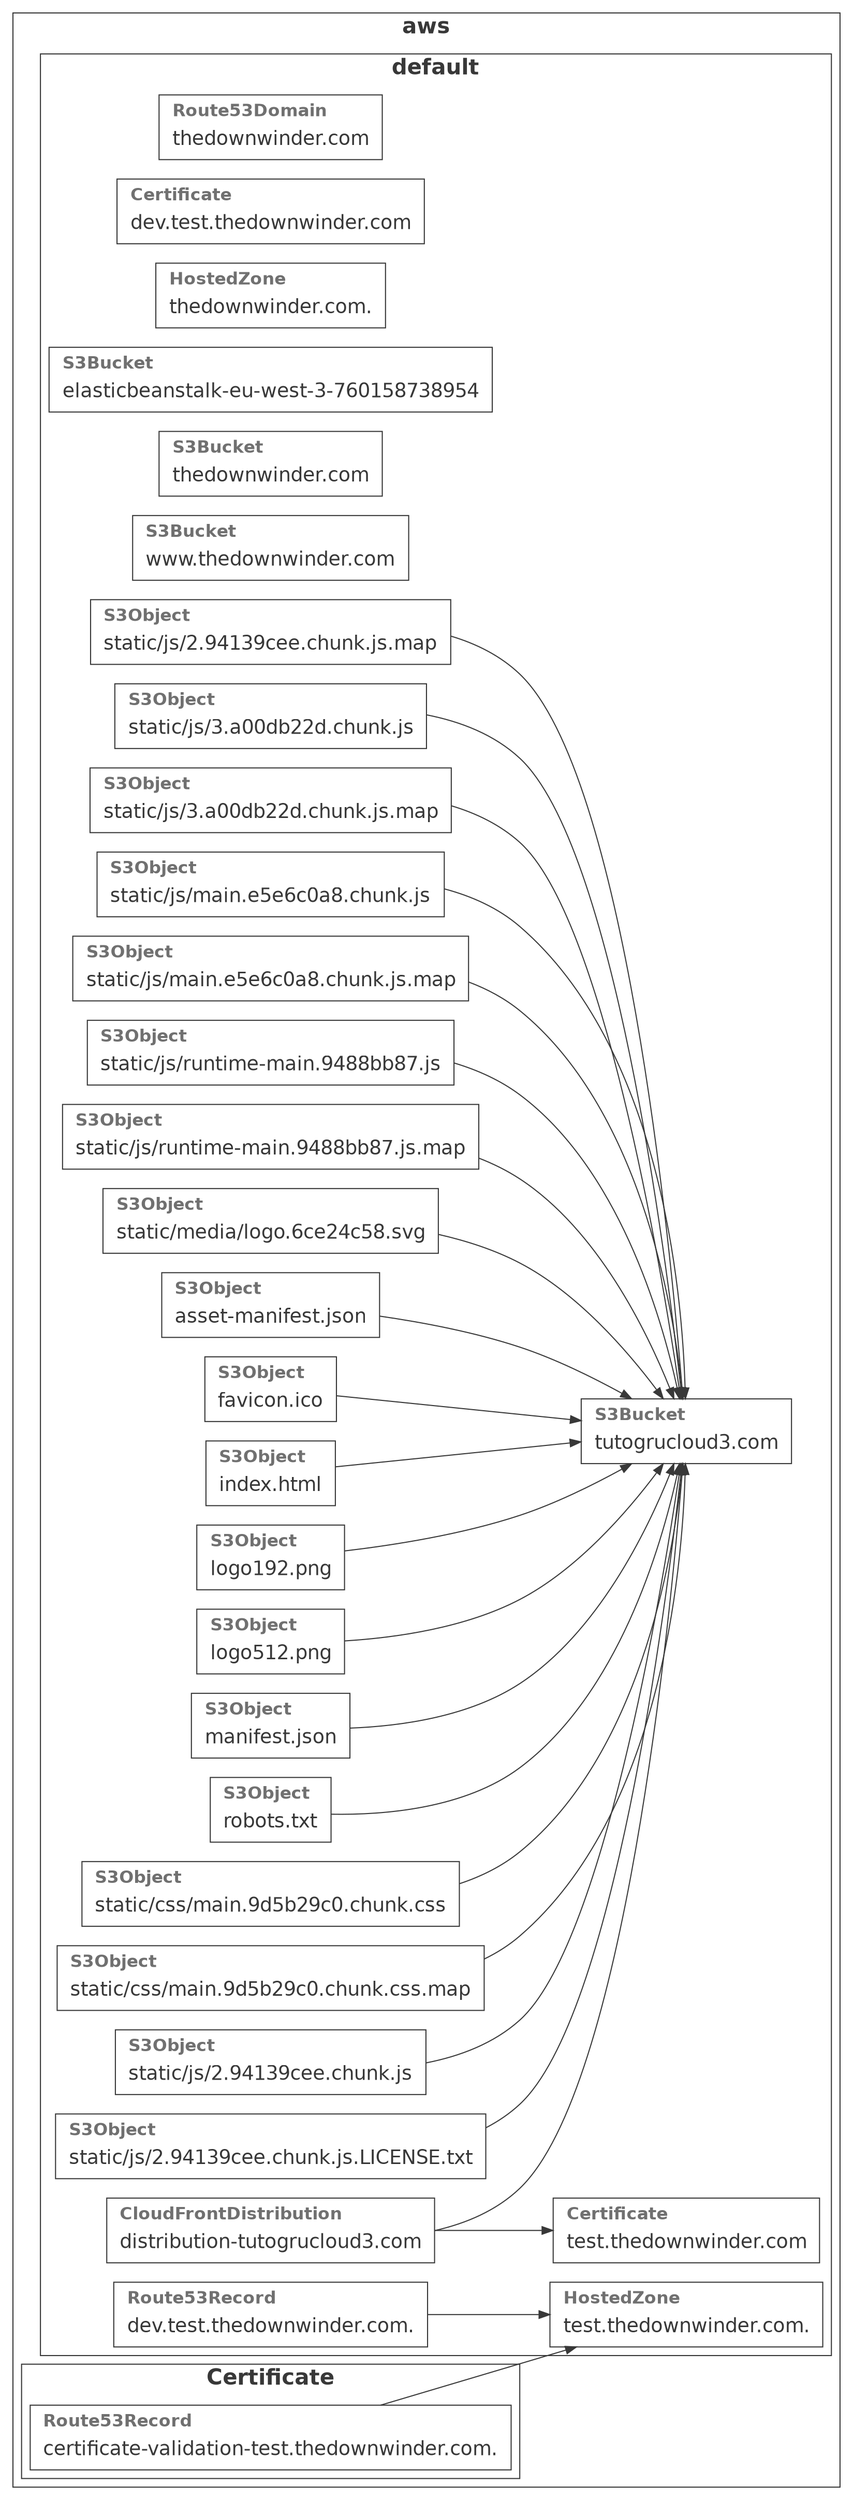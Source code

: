 digraph graphname {
  rankdir=LR; 
  subgraph "cluster_aws" {
          fontname=Helvetica
          color="#383838"
          label=<<FONT color='#383838' POINT-SIZE="20"><B>aws</B></FONT>>;
          node [shape=box fontname=Helvetica color="#383838"]
          subgraph "cluster_aws_default" {
            fontname=Helvetica
            color="#383838"
            label=<<FONT color='#383838' POINT-SIZE="20"><B>default</B></FONT>>;
            node [shape=box fontname=Helvetica color="#383838"]
            "Route53Domain::default::thedownwinder.com" [label=<
  <table color='#383838' border="0">
     <tr><td align="text"><FONT color='#707070' POINT-SIZE="16"><B>Route53Domain</B></FONT><br align="left" /></td></tr>
     <tr><td align="text"><FONT color='#383838' POINT-SIZE="18">thedownwinder.com</FONT><br align="left" /></td></tr>
  </table>>];

"Certificate::default::arn:aws:acm:us-east-1:760158738954:certificate/7af96fef-b9e0-4ea9-92a2-61434729a1e3" [label=<
  <table color='#383838' border="0">
     <tr><td align="text"><FONT color='#707070' POINT-SIZE="16"><B>Certificate</B></FONT><br align="left" /></td></tr>
     <tr><td align="text"><FONT color='#383838' POINT-SIZE="18">dev.test.thedownwinder.com</FONT><br align="left" /></td></tr>
  </table>>];

"Certificate::default::arn:aws:acm:us-east-1:760158738954:certificate/b69c35b8-2bd7-4443-957b-f1c508347408" [label=<
  <table color='#383838' border="0">
     <tr><td align="text"><FONT color='#707070' POINT-SIZE="16"><B>Certificate</B></FONT><br align="left" /></td></tr>
     <tr><td align="text"><FONT color='#383838' POINT-SIZE="18">test.thedownwinder.com</FONT><br align="left" /></td></tr>
  </table>>];

"HostedZone::default::/hostedzone/Z001297822CXKC39ZS4I3" [label=<
  <table color='#383838' border="0">
     <tr><td align="text"><FONT color='#707070' POINT-SIZE="16"><B>HostedZone</B></FONT><br align="left" /></td></tr>
     <tr><td align="text"><FONT color='#383838' POINT-SIZE="18">thedownwinder.com.</FONT><br align="left" /></td></tr>
  </table>>];

"HostedZone::default::/hostedzone/Z020753517XIHYCCGLWF9" [label=<
  <table color='#383838' border="0">
     <tr><td align="text"><FONT color='#707070' POINT-SIZE="16"><B>HostedZone</B></FONT><br align="left" /></td></tr>
     <tr><td align="text"><FONT color='#383838' POINT-SIZE="18">test.thedownwinder.com.</FONT><br align="left" /></td></tr>
  </table>>];

"S3Bucket::default::elasticbeanstalk-eu-west-3-760158738954" [label=<
  <table color='#383838' border="0">
     <tr><td align="text"><FONT color='#707070' POINT-SIZE="16"><B>S3Bucket</B></FONT><br align="left" /></td></tr>
     <tr><td align="text"><FONT color='#383838' POINT-SIZE="18">elasticbeanstalk-eu-west-3-760158738954</FONT><br align="left" /></td></tr>
  </table>>];

"S3Bucket::default::thedownwinder.com" [label=<
  <table color='#383838' border="0">
     <tr><td align="text"><FONT color='#707070' POINT-SIZE="16"><B>S3Bucket</B></FONT><br align="left" /></td></tr>
     <tr><td align="text"><FONT color='#383838' POINT-SIZE="18">thedownwinder.com</FONT><br align="left" /></td></tr>
  </table>>];

"S3Bucket::default::tutogrucloud3.com" [label=<
  <table color='#383838' border="0">
     <tr><td align="text"><FONT color='#707070' POINT-SIZE="16"><B>S3Bucket</B></FONT><br align="left" /></td></tr>
     <tr><td align="text"><FONT color='#383838' POINT-SIZE="18">tutogrucloud3.com</FONT><br align="left" /></td></tr>
  </table>>];

"S3Bucket::default::www.thedownwinder.com" [label=<
  <table color='#383838' border="0">
     <tr><td align="text"><FONT color='#707070' POINT-SIZE="16"><B>S3Bucket</B></FONT><br align="left" /></td></tr>
     <tr><td align="text"><FONT color='#383838' POINT-SIZE="18">www.thedownwinder.com</FONT><br align="left" /></td></tr>
  </table>>];

"S3Object::default::asset-manifest.json" [label=<
  <table color='#383838' border="0">
     <tr><td align="text"><FONT color='#707070' POINT-SIZE="16"><B>S3Object</B></FONT><br align="left" /></td></tr>
     <tr><td align="text"><FONT color='#383838' POINT-SIZE="18">asset-manifest.json</FONT><br align="left" /></td></tr>
  </table>>];

"S3Object::default::favicon.ico" [label=<
  <table color='#383838' border="0">
     <tr><td align="text"><FONT color='#707070' POINT-SIZE="16"><B>S3Object</B></FONT><br align="left" /></td></tr>
     <tr><td align="text"><FONT color='#383838' POINT-SIZE="18">favicon.ico</FONT><br align="left" /></td></tr>
  </table>>];

"S3Object::default::index.html" [label=<
  <table color='#383838' border="0">
     <tr><td align="text"><FONT color='#707070' POINT-SIZE="16"><B>S3Object</B></FONT><br align="left" /></td></tr>
     <tr><td align="text"><FONT color='#383838' POINT-SIZE="18">index.html</FONT><br align="left" /></td></tr>
  </table>>];

"S3Object::default::logo192.png" [label=<
  <table color='#383838' border="0">
     <tr><td align="text"><FONT color='#707070' POINT-SIZE="16"><B>S3Object</B></FONT><br align="left" /></td></tr>
     <tr><td align="text"><FONT color='#383838' POINT-SIZE="18">logo192.png</FONT><br align="left" /></td></tr>
  </table>>];

"S3Object::default::logo512.png" [label=<
  <table color='#383838' border="0">
     <tr><td align="text"><FONT color='#707070' POINT-SIZE="16"><B>S3Object</B></FONT><br align="left" /></td></tr>
     <tr><td align="text"><FONT color='#383838' POINT-SIZE="18">logo512.png</FONT><br align="left" /></td></tr>
  </table>>];

"S3Object::default::manifest.json" [label=<
  <table color='#383838' border="0">
     <tr><td align="text"><FONT color='#707070' POINT-SIZE="16"><B>S3Object</B></FONT><br align="left" /></td></tr>
     <tr><td align="text"><FONT color='#383838' POINT-SIZE="18">manifest.json</FONT><br align="left" /></td></tr>
  </table>>];

"S3Object::default::robots.txt" [label=<
  <table color='#383838' border="0">
     <tr><td align="text"><FONT color='#707070' POINT-SIZE="16"><B>S3Object</B></FONT><br align="left" /></td></tr>
     <tr><td align="text"><FONT color='#383838' POINT-SIZE="18">robots.txt</FONT><br align="left" /></td></tr>
  </table>>];

"S3Object::default::static/css/main.9d5b29c0.chunk.css" [label=<
  <table color='#383838' border="0">
     <tr><td align="text"><FONT color='#707070' POINT-SIZE="16"><B>S3Object</B></FONT><br align="left" /></td></tr>
     <tr><td align="text"><FONT color='#383838' POINT-SIZE="18">static/css/main.9d5b29c0.chunk.css</FONT><br align="left" /></td></tr>
  </table>>];

"S3Object::default::static/css/main.9d5b29c0.chunk.css.map" [label=<
  <table color='#383838' border="0">
     <tr><td align="text"><FONT color='#707070' POINT-SIZE="16"><B>S3Object</B></FONT><br align="left" /></td></tr>
     <tr><td align="text"><FONT color='#383838' POINT-SIZE="18">static/css/main.9d5b29c0.chunk.css.map</FONT><br align="left" /></td></tr>
  </table>>];

"S3Object::default::static/js/2.94139cee.chunk.js" [label=<
  <table color='#383838' border="0">
     <tr><td align="text"><FONT color='#707070' POINT-SIZE="16"><B>S3Object</B></FONT><br align="left" /></td></tr>
     <tr><td align="text"><FONT color='#383838' POINT-SIZE="18">static/js/2.94139cee.chunk.js</FONT><br align="left" /></td></tr>
  </table>>];

"S3Object::default::static/js/2.94139cee.chunk.js.LICENSE.txt" [label=<
  <table color='#383838' border="0">
     <tr><td align="text"><FONT color='#707070' POINT-SIZE="16"><B>S3Object</B></FONT><br align="left" /></td></tr>
     <tr><td align="text"><FONT color='#383838' POINT-SIZE="18">static/js/2.94139cee.chunk.js.LICENSE.txt</FONT><br align="left" /></td></tr>
  </table>>];

"S3Object::default::static/js/2.94139cee.chunk.js.map" [label=<
  <table color='#383838' border="0">
     <tr><td align="text"><FONT color='#707070' POINT-SIZE="16"><B>S3Object</B></FONT><br align="left" /></td></tr>
     <tr><td align="text"><FONT color='#383838' POINT-SIZE="18">static/js/2.94139cee.chunk.js.map</FONT><br align="left" /></td></tr>
  </table>>];

"S3Object::default::static/js/3.a00db22d.chunk.js" [label=<
  <table color='#383838' border="0">
     <tr><td align="text"><FONT color='#707070' POINT-SIZE="16"><B>S3Object</B></FONT><br align="left" /></td></tr>
     <tr><td align="text"><FONT color='#383838' POINT-SIZE="18">static/js/3.a00db22d.chunk.js</FONT><br align="left" /></td></tr>
  </table>>];

"S3Object::default::static/js/3.a00db22d.chunk.js.map" [label=<
  <table color='#383838' border="0">
     <tr><td align="text"><FONT color='#707070' POINT-SIZE="16"><B>S3Object</B></FONT><br align="left" /></td></tr>
     <tr><td align="text"><FONT color='#383838' POINT-SIZE="18">static/js/3.a00db22d.chunk.js.map</FONT><br align="left" /></td></tr>
  </table>>];

"S3Object::default::static/js/main.e5e6c0a8.chunk.js" [label=<
  <table color='#383838' border="0">
     <tr><td align="text"><FONT color='#707070' POINT-SIZE="16"><B>S3Object</B></FONT><br align="left" /></td></tr>
     <tr><td align="text"><FONT color='#383838' POINT-SIZE="18">static/js/main.e5e6c0a8.chunk.js</FONT><br align="left" /></td></tr>
  </table>>];

"S3Object::default::static/js/main.e5e6c0a8.chunk.js.map" [label=<
  <table color='#383838' border="0">
     <tr><td align="text"><FONT color='#707070' POINT-SIZE="16"><B>S3Object</B></FONT><br align="left" /></td></tr>
     <tr><td align="text"><FONT color='#383838' POINT-SIZE="18">static/js/main.e5e6c0a8.chunk.js.map</FONT><br align="left" /></td></tr>
  </table>>];

"S3Object::default::static/js/runtime-main.9488bb87.js" [label=<
  <table color='#383838' border="0">
     <tr><td align="text"><FONT color='#707070' POINT-SIZE="16"><B>S3Object</B></FONT><br align="left" /></td></tr>
     <tr><td align="text"><FONT color='#383838' POINT-SIZE="18">static/js/runtime-main.9488bb87.js</FONT><br align="left" /></td></tr>
  </table>>];

"S3Object::default::static/js/runtime-main.9488bb87.js.map" [label=<
  <table color='#383838' border="0">
     <tr><td align="text"><FONT color='#707070' POINT-SIZE="16"><B>S3Object</B></FONT><br align="left" /></td></tr>
     <tr><td align="text"><FONT color='#383838' POINT-SIZE="18">static/js/runtime-main.9488bb87.js.map</FONT><br align="left" /></td></tr>
  </table>>];

"S3Object::default::static/media/logo.6ce24c58.svg" [label=<
  <table color='#383838' border="0">
     <tr><td align="text"><FONT color='#707070' POINT-SIZE="16"><B>S3Object</B></FONT><br align="left" /></td></tr>
     <tr><td align="text"><FONT color='#383838' POINT-SIZE="18">static/media/logo.6ce24c58.svg</FONT><br align="left" /></td></tr>
  </table>>];

"Route53Record::default::A::dev.test.thedownwinder.com." [label=<
  <table color='#383838' border="0">
     <tr><td align="text"><FONT color='#707070' POINT-SIZE="16"><B>Route53Record</B></FONT><br align="left" /></td></tr>
     <tr><td align="text"><FONT color='#383838' POINT-SIZE="18">dev.test.thedownwinder.com.</FONT><br align="left" /></td></tr>
  </table>>];

"CloudFrontDistribution::default::E32DSB3BYJUBZ4" [label=<
  <table color='#383838' border="0">
     <tr><td align="text"><FONT color='#707070' POINT-SIZE="16"><B>CloudFrontDistribution</B></FONT><br align="left" /></td></tr>
     <tr><td align="text"><FONT color='#383838' POINT-SIZE="18">distribution-tutogrucloud3.com</FONT><br align="left" /></td></tr>
  </table>>];
}
            
subgraph "cluster_aws_Certificate" {
            fontname=Helvetica
            color="#383838"
            label=<<FONT color='#383838' POINT-SIZE="20"><B>Certificate</B></FONT>>;
            node [shape=box fontname=Helvetica color="#383838"]
            "Route53Record::Certificate::CNAME::_cf1bd63fcecbcac1e7e9651184269a42.test.thedownwinder.com." [label=<
  <table color='#383838' border="0">
     <tr><td align="text"><FONT color='#707070' POINT-SIZE="16"><B>Route53Record</B></FONT><br align="left" /></td></tr>
     <tr><td align="text"><FONT color='#383838' POINT-SIZE="18">certificate-validation-test.thedownwinder.com.</FONT><br align="left" /></td></tr>
  </table>>];
}
            }
          
  # Association
  "S3Object::default::asset-manifest.json" -> "S3Bucket::default::tutogrucloud3.com" [color="#383838"];
"S3Object::default::favicon.ico" -> "S3Bucket::default::tutogrucloud3.com" [color="#383838"];
"S3Object::default::index.html" -> "S3Bucket::default::tutogrucloud3.com" [color="#383838"];
"S3Object::default::logo192.png" -> "S3Bucket::default::tutogrucloud3.com" [color="#383838"];
"S3Object::default::logo512.png" -> "S3Bucket::default::tutogrucloud3.com" [color="#383838"];
"S3Object::default::manifest.json" -> "S3Bucket::default::tutogrucloud3.com" [color="#383838"];
"S3Object::default::robots.txt" -> "S3Bucket::default::tutogrucloud3.com" [color="#383838"];
"S3Object::default::static/css/main.9d5b29c0.chunk.css" -> "S3Bucket::default::tutogrucloud3.com" [color="#383838"];
"S3Object::default::static/css/main.9d5b29c0.chunk.css.map" -> "S3Bucket::default::tutogrucloud3.com" [color="#383838"];
"S3Object::default::static/js/2.94139cee.chunk.js" -> "S3Bucket::default::tutogrucloud3.com" [color="#383838"];
"S3Object::default::static/js/2.94139cee.chunk.js.LICENSE.txt" -> "S3Bucket::default::tutogrucloud3.com" [color="#383838"];
"S3Object::default::static/js/2.94139cee.chunk.js.map" -> "S3Bucket::default::tutogrucloud3.com" [color="#383838"];
"S3Object::default::static/js/3.a00db22d.chunk.js" -> "S3Bucket::default::tutogrucloud3.com" [color="#383838"];
"S3Object::default::static/js/3.a00db22d.chunk.js.map" -> "S3Bucket::default::tutogrucloud3.com" [color="#383838"];
"S3Object::default::static/js/main.e5e6c0a8.chunk.js" -> "S3Bucket::default::tutogrucloud3.com" [color="#383838"];
"S3Object::default::static/js/main.e5e6c0a8.chunk.js.map" -> "S3Bucket::default::tutogrucloud3.com" [color="#383838"];
"S3Object::default::static/js/runtime-main.9488bb87.js" -> "S3Bucket::default::tutogrucloud3.com" [color="#383838"];
"S3Object::default::static/js/runtime-main.9488bb87.js.map" -> "S3Bucket::default::tutogrucloud3.com" [color="#383838"];
"S3Object::default::static/media/logo.6ce24c58.svg" -> "S3Bucket::default::tutogrucloud3.com" [color="#383838"];
"Route53Record::Certificate::CNAME::_cf1bd63fcecbcac1e7e9651184269a42.test.thedownwinder.com." -> "HostedZone::default::/hostedzone/Z020753517XIHYCCGLWF9" [color="#383838"];
"Route53Record::default::A::dev.test.thedownwinder.com." -> "HostedZone::default::/hostedzone/Z020753517XIHYCCGLWF9" [color="#383838"];
"CloudFrontDistribution::default::E32DSB3BYJUBZ4" -> "Certificate::default::arn:aws:acm:us-east-1:760158738954:certificate/b69c35b8-2bd7-4443-957b-f1c508347408" [color="#383838"];
"CloudFrontDistribution::default::E32DSB3BYJUBZ4" -> "S3Bucket::default::tutogrucloud3.com" [color="#383838"];
}
